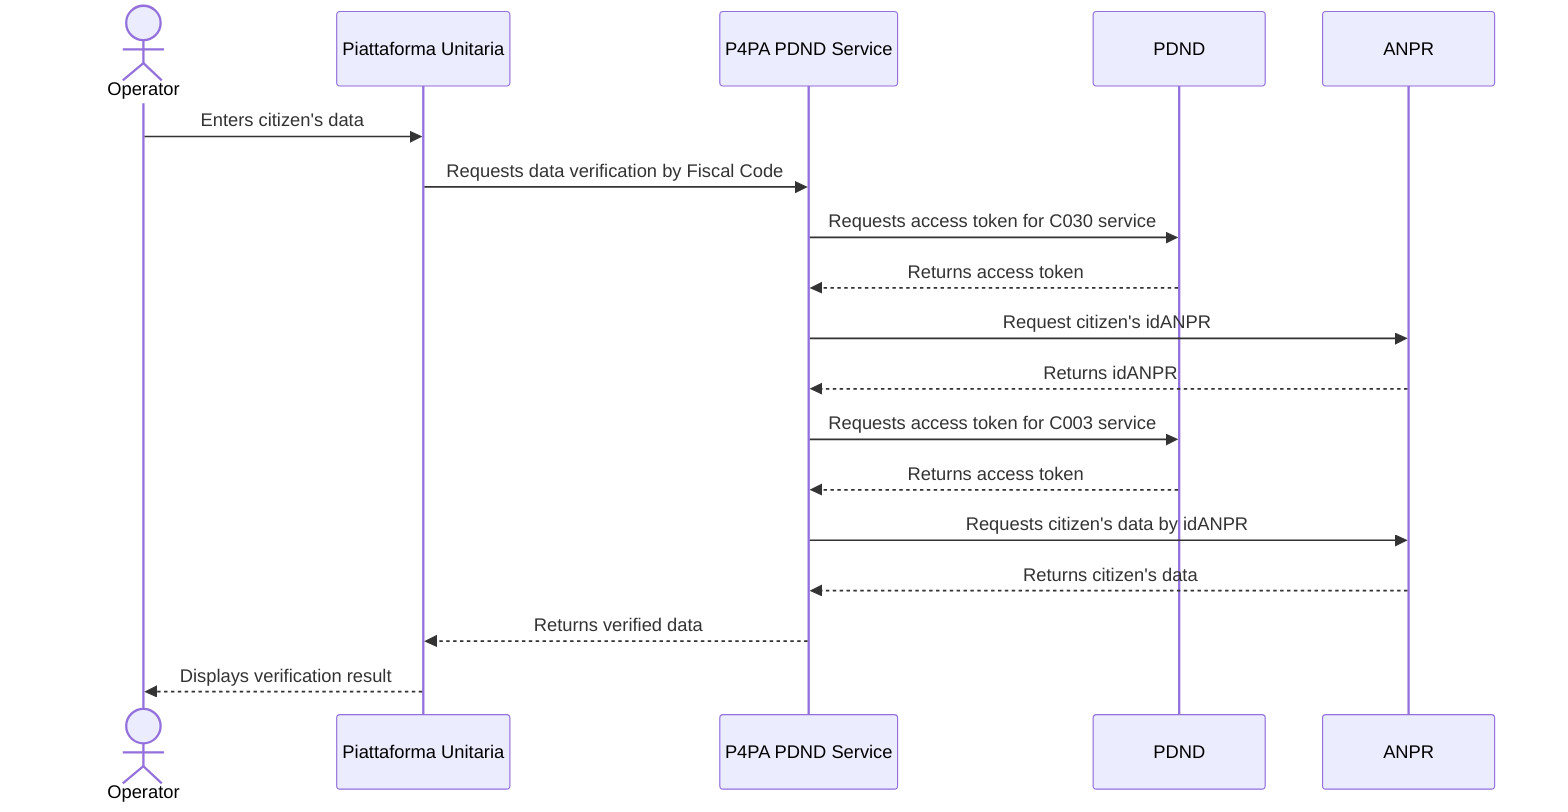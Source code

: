 sequenceDiagram
    actor Operator as Operator
    participant PU as Piattaforma Unitaria
    participant PDNDService as P4PA PDND Service
    participant PDND as PDND
    participant ANPR as ANPR

    Operator->>PU: Enters citizen's data
    PU->>PDNDService: Requests data verification by Fiscal Code
    PDNDService->>PDND: Requests access token for C030 service
    PDND-->>PDNDService: Returns access token
    PDNDService->>ANPR: Request citizen's idANPR
    ANPR-->>PDNDService: Returns idANPR
    PDNDService->>PDND: Requests access token for C003 service
    PDND-->>PDNDService: Returns access token
    PDNDService->>ANPR: Requests citizen's data by idANPR
    ANPR-->>PDNDService: Returns citizen's data
    PDNDService-->>PU: Returns verified data
    PU-->>Operator: Displays verification result